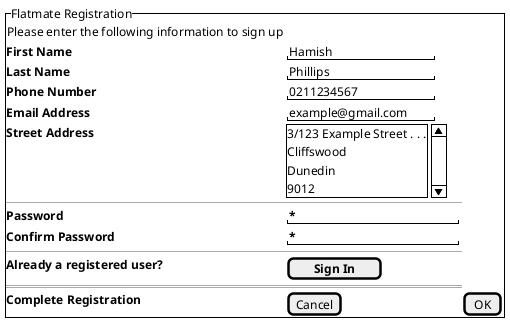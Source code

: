 @startsalt LofiCreateAccount


{^"Flatmate Registration" 
    {Please enter the following information to sign up}
    **First Name**|  "Hamish            " 
    **Last Name** | "Phillips          "
    **Phone Number** | "0211234567        "
    **Email Address** | "example@gmail.com "
    **Street Address** | {SI
    3/123 Example Street . . . 
    Cliffswood
    Dunedin
    9012
    }
   

    ---|---
    **Password** | "*****                "
   **Confirm Password** | "*****                "
    ---|---
    **Already a registered user?** | [**Sign In**]
    ====|====
    **Complete Registration** | [Cancel]|[ OK ]

}

@endsalt